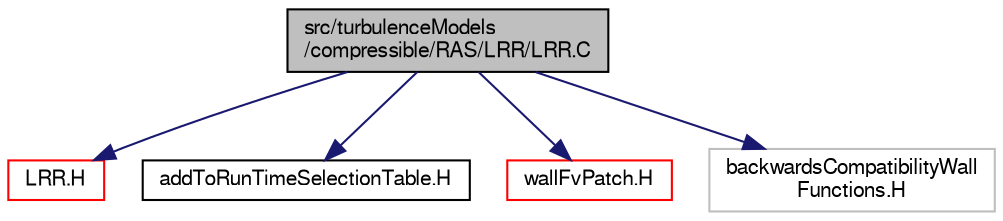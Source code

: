 digraph "src/turbulenceModels/compressible/RAS/LRR/LRR.C"
{
  bgcolor="transparent";
  edge [fontname="FreeSans",fontsize="10",labelfontname="FreeSans",labelfontsize="10"];
  node [fontname="FreeSans",fontsize="10",shape=record];
  Node0 [label="src/turbulenceModels\l/compressible/RAS/LRR/LRR.C",height=0.2,width=0.4,color="black", fillcolor="grey75", style="filled", fontcolor="black"];
  Node0 -> Node1 [color="midnightblue",fontsize="10",style="solid",fontname="FreeSans"];
  Node1 [label="LRR.H",height=0.2,width=0.4,color="red",URL="$a40181.html"];
  Node0 -> Node3 [color="midnightblue",fontsize="10",style="solid",fontname="FreeSans"];
  Node3 [label="addToRunTimeSelectionTable.H",height=0.2,width=0.4,color="black",URL="$a09263.html",tooltip="Macros for easy insertion into run-time selection tables. "];
  Node0 -> Node4 [color="midnightblue",fontsize="10",style="solid",fontname="FreeSans"];
  Node4 [label="wallFvPatch.H",height=0.2,width=0.4,color="red",URL="$a03680.html"];
  Node0 -> Node161 [color="midnightblue",fontsize="10",style="solid",fontname="FreeSans"];
  Node161 [label="backwardsCompatibilityWall\lFunctions.H",height=0.2,width=0.4,color="grey75"];
}

